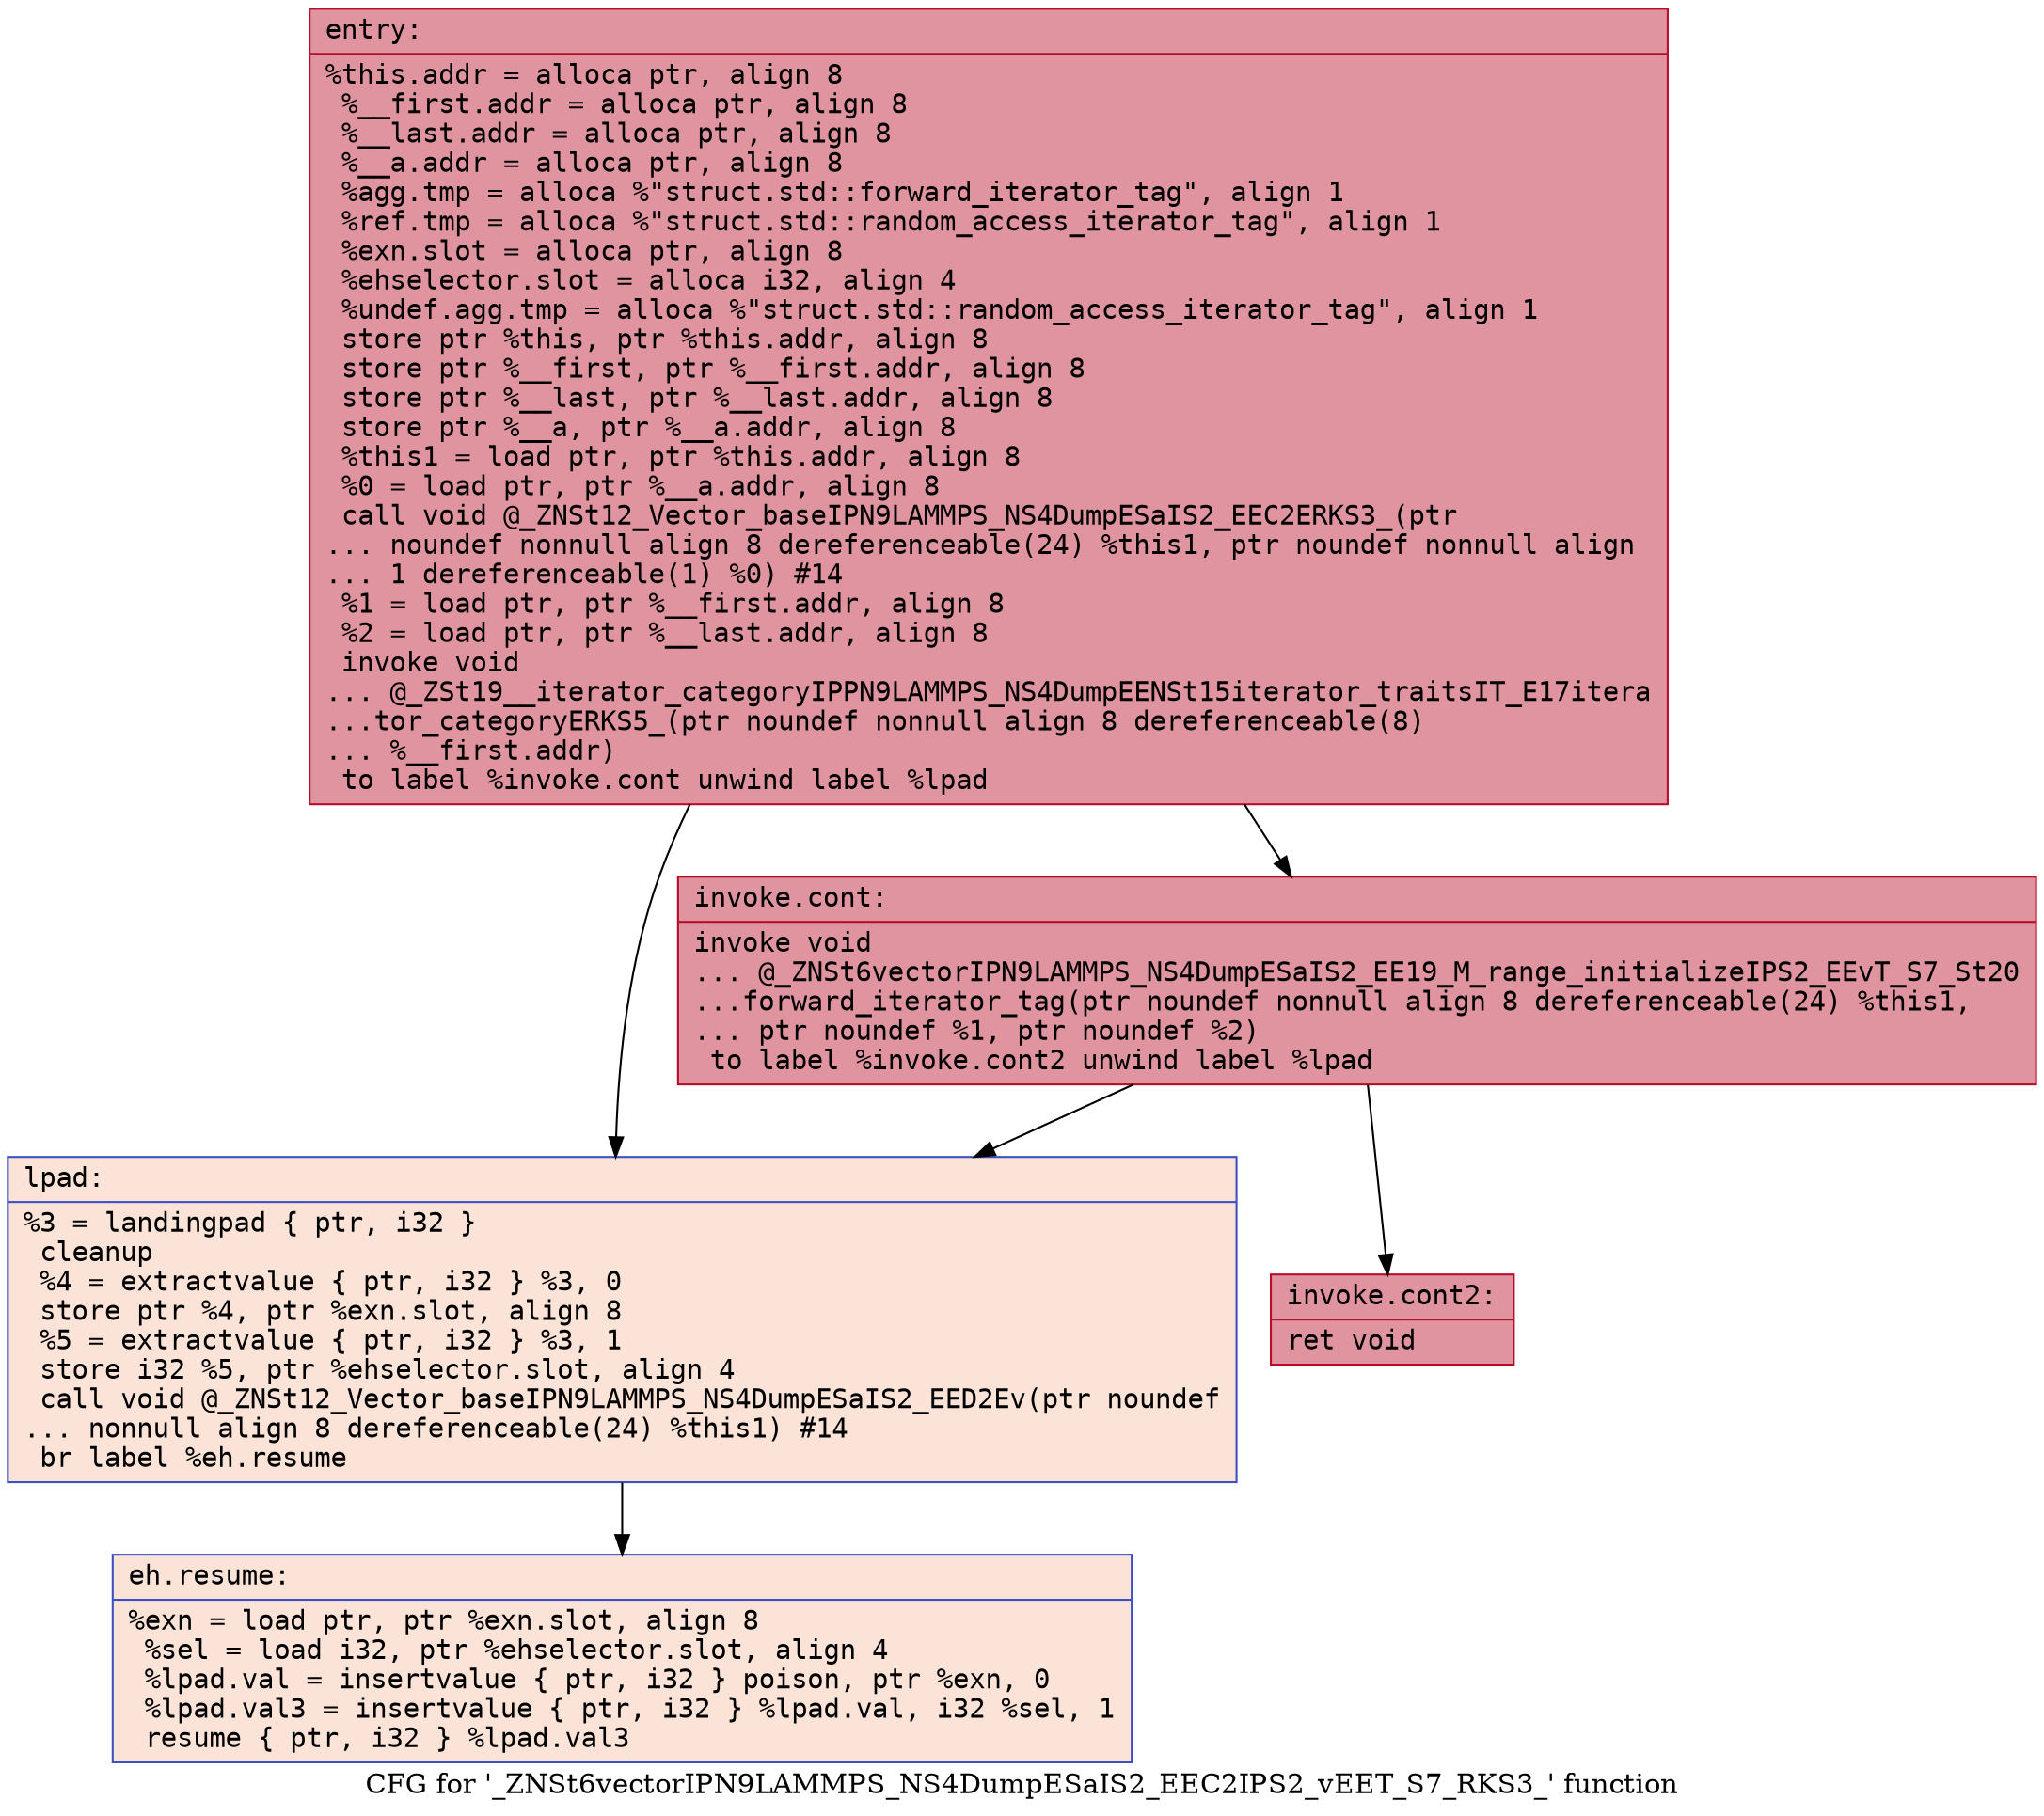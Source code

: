 digraph "CFG for '_ZNSt6vectorIPN9LAMMPS_NS4DumpESaIS2_EEC2IPS2_vEET_S7_RKS3_' function" {
	label="CFG for '_ZNSt6vectorIPN9LAMMPS_NS4DumpESaIS2_EEC2IPS2_vEET_S7_RKS3_' function";

	Node0x559d9a1fa9d0 [shape=record,color="#b70d28ff", style=filled, fillcolor="#b70d2870" fontname="Courier",label="{entry:\l|  %this.addr = alloca ptr, align 8\l  %__first.addr = alloca ptr, align 8\l  %__last.addr = alloca ptr, align 8\l  %__a.addr = alloca ptr, align 8\l  %agg.tmp = alloca %\"struct.std::forward_iterator_tag\", align 1\l  %ref.tmp = alloca %\"struct.std::random_access_iterator_tag\", align 1\l  %exn.slot = alloca ptr, align 8\l  %ehselector.slot = alloca i32, align 4\l  %undef.agg.tmp = alloca %\"struct.std::random_access_iterator_tag\", align 1\l  store ptr %this, ptr %this.addr, align 8\l  store ptr %__first, ptr %__first.addr, align 8\l  store ptr %__last, ptr %__last.addr, align 8\l  store ptr %__a, ptr %__a.addr, align 8\l  %this1 = load ptr, ptr %this.addr, align 8\l  %0 = load ptr, ptr %__a.addr, align 8\l  call void @_ZNSt12_Vector_baseIPN9LAMMPS_NS4DumpESaIS2_EEC2ERKS3_(ptr\l... noundef nonnull align 8 dereferenceable(24) %this1, ptr noundef nonnull align\l... 1 dereferenceable(1) %0) #14\l  %1 = load ptr, ptr %__first.addr, align 8\l  %2 = load ptr, ptr %__last.addr, align 8\l  invoke void\l... @_ZSt19__iterator_categoryIPPN9LAMMPS_NS4DumpEENSt15iterator_traitsIT_E17itera\l...tor_categoryERKS5_(ptr noundef nonnull align 8 dereferenceable(8)\l... %__first.addr)\l          to label %invoke.cont unwind label %lpad\l}"];
	Node0x559d9a1fa9d0 -> Node0x559d9a1fbac0[tooltip="entry -> invoke.cont\nProbability 100.00%" ];
	Node0x559d9a1fa9d0 -> Node0x559d9a1fbb10[tooltip="entry -> lpad\nProbability 0.00%" ];
	Node0x559d9a1fbac0 [shape=record,color="#b70d28ff", style=filled, fillcolor="#b70d2870" fontname="Courier",label="{invoke.cont:\l|  invoke void\l... @_ZNSt6vectorIPN9LAMMPS_NS4DumpESaIS2_EE19_M_range_initializeIPS2_EEvT_S7_St20\l...forward_iterator_tag(ptr noundef nonnull align 8 dereferenceable(24) %this1,\l... ptr noundef %1, ptr noundef %2)\l          to label %invoke.cont2 unwind label %lpad\l}"];
	Node0x559d9a1fbac0 -> Node0x559d9a1fbca0[tooltip="invoke.cont -> invoke.cont2\nProbability 100.00%" ];
	Node0x559d9a1fbac0 -> Node0x559d9a1fbb10[tooltip="invoke.cont -> lpad\nProbability 0.00%" ];
	Node0x559d9a1fbca0 [shape=record,color="#b70d28ff", style=filled, fillcolor="#b70d2870" fontname="Courier",label="{invoke.cont2:\l|  ret void\l}"];
	Node0x559d9a1fbb10 [shape=record,color="#3d50c3ff", style=filled, fillcolor="#f6bfa670" fontname="Courier",label="{lpad:\l|  %3 = landingpad \{ ptr, i32 \}\l          cleanup\l  %4 = extractvalue \{ ptr, i32 \} %3, 0\l  store ptr %4, ptr %exn.slot, align 8\l  %5 = extractvalue \{ ptr, i32 \} %3, 1\l  store i32 %5, ptr %ehselector.slot, align 4\l  call void @_ZNSt12_Vector_baseIPN9LAMMPS_NS4DumpESaIS2_EED2Ev(ptr noundef\l... nonnull align 8 dereferenceable(24) %this1) #14\l  br label %eh.resume\l}"];
	Node0x559d9a1fbb10 -> Node0x559d9a1fc430[tooltip="lpad -> eh.resume\nProbability 100.00%" ];
	Node0x559d9a1fc430 [shape=record,color="#3d50c3ff", style=filled, fillcolor="#f6bfa670" fontname="Courier",label="{eh.resume:\l|  %exn = load ptr, ptr %exn.slot, align 8\l  %sel = load i32, ptr %ehselector.slot, align 4\l  %lpad.val = insertvalue \{ ptr, i32 \} poison, ptr %exn, 0\l  %lpad.val3 = insertvalue \{ ptr, i32 \} %lpad.val, i32 %sel, 1\l  resume \{ ptr, i32 \} %lpad.val3\l}"];
}
